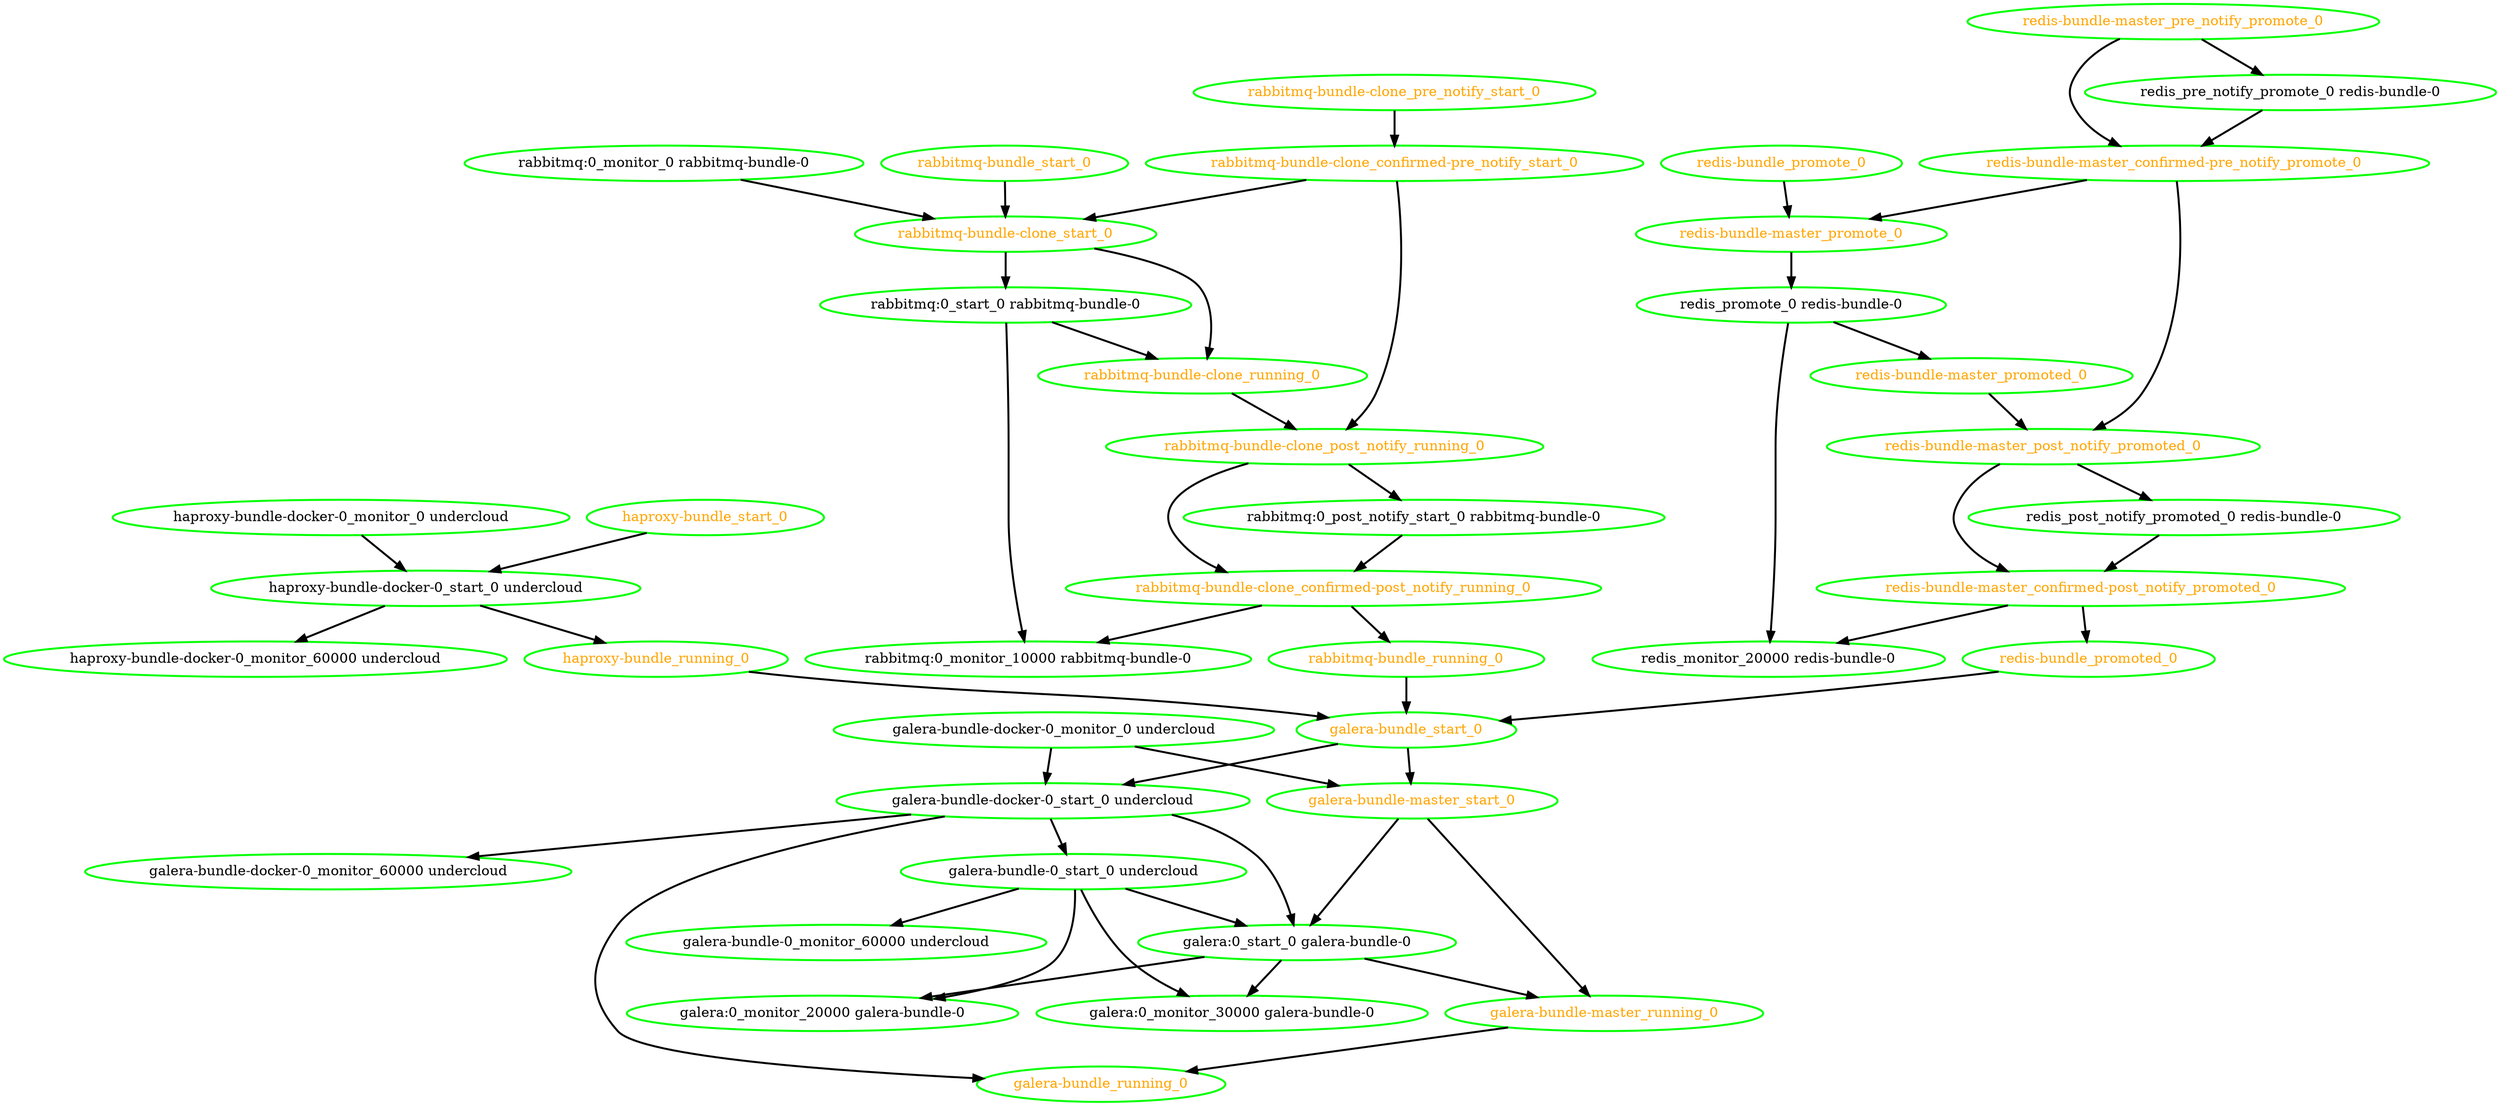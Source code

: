 digraph "g" {
"galera-bundle-0_monitor_60000 undercloud" [ style=bold color="green" fontcolor="black"]
"galera-bundle-0_start_0 undercloud" -> "galera-bundle-0_monitor_60000 undercloud" [ style = bold]
"galera-bundle-0_start_0 undercloud" -> "galera:0_monitor_20000 galera-bundle-0" [ style = bold]
"galera-bundle-0_start_0 undercloud" -> "galera:0_monitor_30000 galera-bundle-0" [ style = bold]
"galera-bundle-0_start_0 undercloud" -> "galera:0_start_0 galera-bundle-0" [ style = bold]
"galera-bundle-0_start_0 undercloud" [ style=bold color="green" fontcolor="black"]
"galera-bundle-docker-0_monitor_0 undercloud" -> "galera-bundle-docker-0_start_0 undercloud" [ style = bold]
"galera-bundle-docker-0_monitor_0 undercloud" -> "galera-bundle-master_start_0" [ style = bold]
"galera-bundle-docker-0_monitor_0 undercloud" [ style=bold color="green" fontcolor="black"]
"galera-bundle-docker-0_monitor_60000 undercloud" [ style=bold color="green" fontcolor="black"]
"galera-bundle-docker-0_start_0 undercloud" -> "galera-bundle-0_start_0 undercloud" [ style = bold]
"galera-bundle-docker-0_start_0 undercloud" -> "galera-bundle-docker-0_monitor_60000 undercloud" [ style = bold]
"galera-bundle-docker-0_start_0 undercloud" -> "galera-bundle_running_0" [ style = bold]
"galera-bundle-docker-0_start_0 undercloud" -> "galera:0_start_0 galera-bundle-0" [ style = bold]
"galera-bundle-docker-0_start_0 undercloud" [ style=bold color="green" fontcolor="black"]
"galera-bundle-master_running_0" -> "galera-bundle_running_0" [ style = bold]
"galera-bundle-master_running_0" [ style=bold color="green" fontcolor="orange"]
"galera-bundle-master_start_0" -> "galera-bundle-master_running_0" [ style = bold]
"galera-bundle-master_start_0" -> "galera:0_start_0 galera-bundle-0" [ style = bold]
"galera-bundle-master_start_0" [ style=bold color="green" fontcolor="orange"]
"galera-bundle_running_0" [ style=bold color="green" fontcolor="orange"]
"galera-bundle_start_0" -> "galera-bundle-docker-0_start_0 undercloud" [ style = bold]
"galera-bundle_start_0" -> "galera-bundle-master_start_0" [ style = bold]
"galera-bundle_start_0" [ style=bold color="green" fontcolor="orange"]
"galera:0_monitor_20000 galera-bundle-0" [ style=bold color="green" fontcolor="black"]
"galera:0_monitor_30000 galera-bundle-0" [ style=bold color="green" fontcolor="black"]
"galera:0_start_0 galera-bundle-0" -> "galera-bundle-master_running_0" [ style = bold]
"galera:0_start_0 galera-bundle-0" -> "galera:0_monitor_20000 galera-bundle-0" [ style = bold]
"galera:0_start_0 galera-bundle-0" -> "galera:0_monitor_30000 galera-bundle-0" [ style = bold]
"galera:0_start_0 galera-bundle-0" [ style=bold color="green" fontcolor="black"]
"haproxy-bundle-docker-0_monitor_0 undercloud" -> "haproxy-bundle-docker-0_start_0 undercloud" [ style = bold]
"haproxy-bundle-docker-0_monitor_0 undercloud" [ style=bold color="green" fontcolor="black"]
"haproxy-bundle-docker-0_monitor_60000 undercloud" [ style=bold color="green" fontcolor="black"]
"haproxy-bundle-docker-0_start_0 undercloud" -> "haproxy-bundle-docker-0_monitor_60000 undercloud" [ style = bold]
"haproxy-bundle-docker-0_start_0 undercloud" -> "haproxy-bundle_running_0" [ style = bold]
"haproxy-bundle-docker-0_start_0 undercloud" [ style=bold color="green" fontcolor="black"]
"haproxy-bundle_running_0" -> "galera-bundle_start_0" [ style = bold]
"haproxy-bundle_running_0" [ style=bold color="green" fontcolor="orange"]
"haproxy-bundle_start_0" -> "haproxy-bundle-docker-0_start_0 undercloud" [ style = bold]
"haproxy-bundle_start_0" [ style=bold color="green" fontcolor="orange"]
"rabbitmq-bundle-clone_confirmed-post_notify_running_0" -> "rabbitmq-bundle_running_0" [ style = bold]
"rabbitmq-bundle-clone_confirmed-post_notify_running_0" -> "rabbitmq:0_monitor_10000 rabbitmq-bundle-0" [ style = bold]
"rabbitmq-bundle-clone_confirmed-post_notify_running_0" [ style=bold color="green" fontcolor="orange"]
"rabbitmq-bundle-clone_confirmed-pre_notify_start_0" -> "rabbitmq-bundle-clone_post_notify_running_0" [ style = bold]
"rabbitmq-bundle-clone_confirmed-pre_notify_start_0" -> "rabbitmq-bundle-clone_start_0" [ style = bold]
"rabbitmq-bundle-clone_confirmed-pre_notify_start_0" [ style=bold color="green" fontcolor="orange"]
"rabbitmq-bundle-clone_post_notify_running_0" -> "rabbitmq-bundle-clone_confirmed-post_notify_running_0" [ style = bold]
"rabbitmq-bundle-clone_post_notify_running_0" -> "rabbitmq:0_post_notify_start_0 rabbitmq-bundle-0" [ style = bold]
"rabbitmq-bundle-clone_post_notify_running_0" [ style=bold color="green" fontcolor="orange"]
"rabbitmq-bundle-clone_pre_notify_start_0" -> "rabbitmq-bundle-clone_confirmed-pre_notify_start_0" [ style = bold]
"rabbitmq-bundle-clone_pre_notify_start_0" [ style=bold color="green" fontcolor="orange"]
"rabbitmq-bundle-clone_running_0" -> "rabbitmq-bundle-clone_post_notify_running_0" [ style = bold]
"rabbitmq-bundle-clone_running_0" [ style=bold color="green" fontcolor="orange"]
"rabbitmq-bundle-clone_start_0" -> "rabbitmq-bundle-clone_running_0" [ style = bold]
"rabbitmq-bundle-clone_start_0" -> "rabbitmq:0_start_0 rabbitmq-bundle-0" [ style = bold]
"rabbitmq-bundle-clone_start_0" [ style=bold color="green" fontcolor="orange"]
"rabbitmq-bundle_running_0" -> "galera-bundle_start_0" [ style = bold]
"rabbitmq-bundle_running_0" [ style=bold color="green" fontcolor="orange"]
"rabbitmq-bundle_start_0" -> "rabbitmq-bundle-clone_start_0" [ style = bold]
"rabbitmq-bundle_start_0" [ style=bold color="green" fontcolor="orange"]
"rabbitmq:0_monitor_0 rabbitmq-bundle-0" -> "rabbitmq-bundle-clone_start_0" [ style = bold]
"rabbitmq:0_monitor_0 rabbitmq-bundle-0" [ style=bold color="green" fontcolor="black"]
"rabbitmq:0_monitor_10000 rabbitmq-bundle-0" [ style=bold color="green" fontcolor="black"]
"rabbitmq:0_post_notify_start_0 rabbitmq-bundle-0" -> "rabbitmq-bundle-clone_confirmed-post_notify_running_0" [ style = bold]
"rabbitmq:0_post_notify_start_0 rabbitmq-bundle-0" [ style=bold color="green" fontcolor="black"]
"rabbitmq:0_start_0 rabbitmq-bundle-0" -> "rabbitmq-bundle-clone_running_0" [ style = bold]
"rabbitmq:0_start_0 rabbitmq-bundle-0" -> "rabbitmq:0_monitor_10000 rabbitmq-bundle-0" [ style = bold]
"rabbitmq:0_start_0 rabbitmq-bundle-0" [ style=bold color="green" fontcolor="black"]
"redis-bundle-master_confirmed-post_notify_promoted_0" -> "redis-bundle_promoted_0" [ style = bold]
"redis-bundle-master_confirmed-post_notify_promoted_0" -> "redis_monitor_20000 redis-bundle-0" [ style = bold]
"redis-bundle-master_confirmed-post_notify_promoted_0" [ style=bold color="green" fontcolor="orange"]
"redis-bundle-master_confirmed-pre_notify_promote_0" -> "redis-bundle-master_post_notify_promoted_0" [ style = bold]
"redis-bundle-master_confirmed-pre_notify_promote_0" -> "redis-bundle-master_promote_0" [ style = bold]
"redis-bundle-master_confirmed-pre_notify_promote_0" [ style=bold color="green" fontcolor="orange"]
"redis-bundle-master_post_notify_promoted_0" -> "redis-bundle-master_confirmed-post_notify_promoted_0" [ style = bold]
"redis-bundle-master_post_notify_promoted_0" -> "redis_post_notify_promoted_0 redis-bundle-0" [ style = bold]
"redis-bundle-master_post_notify_promoted_0" [ style=bold color="green" fontcolor="orange"]
"redis-bundle-master_pre_notify_promote_0" -> "redis-bundle-master_confirmed-pre_notify_promote_0" [ style = bold]
"redis-bundle-master_pre_notify_promote_0" -> "redis_pre_notify_promote_0 redis-bundle-0" [ style = bold]
"redis-bundle-master_pre_notify_promote_0" [ style=bold color="green" fontcolor="orange"]
"redis-bundle-master_promote_0" -> "redis_promote_0 redis-bundle-0" [ style = bold]
"redis-bundle-master_promote_0" [ style=bold color="green" fontcolor="orange"]
"redis-bundle-master_promoted_0" -> "redis-bundle-master_post_notify_promoted_0" [ style = bold]
"redis-bundle-master_promoted_0" [ style=bold color="green" fontcolor="orange"]
"redis-bundle_promote_0" -> "redis-bundle-master_promote_0" [ style = bold]
"redis-bundle_promote_0" [ style=bold color="green" fontcolor="orange"]
"redis-bundle_promoted_0" -> "galera-bundle_start_0" [ style = bold]
"redis-bundle_promoted_0" [ style=bold color="green" fontcolor="orange"]
"redis_monitor_20000 redis-bundle-0" [ style=bold color="green" fontcolor="black"]
"redis_post_notify_promoted_0 redis-bundle-0" -> "redis-bundle-master_confirmed-post_notify_promoted_0" [ style = bold]
"redis_post_notify_promoted_0 redis-bundle-0" [ style=bold color="green" fontcolor="black"]
"redis_pre_notify_promote_0 redis-bundle-0" -> "redis-bundle-master_confirmed-pre_notify_promote_0" [ style = bold]
"redis_pre_notify_promote_0 redis-bundle-0" [ style=bold color="green" fontcolor="black"]
"redis_promote_0 redis-bundle-0" -> "redis-bundle-master_promoted_0" [ style = bold]
"redis_promote_0 redis-bundle-0" -> "redis_monitor_20000 redis-bundle-0" [ style = bold]
"redis_promote_0 redis-bundle-0" [ style=bold color="green" fontcolor="black"]
}
